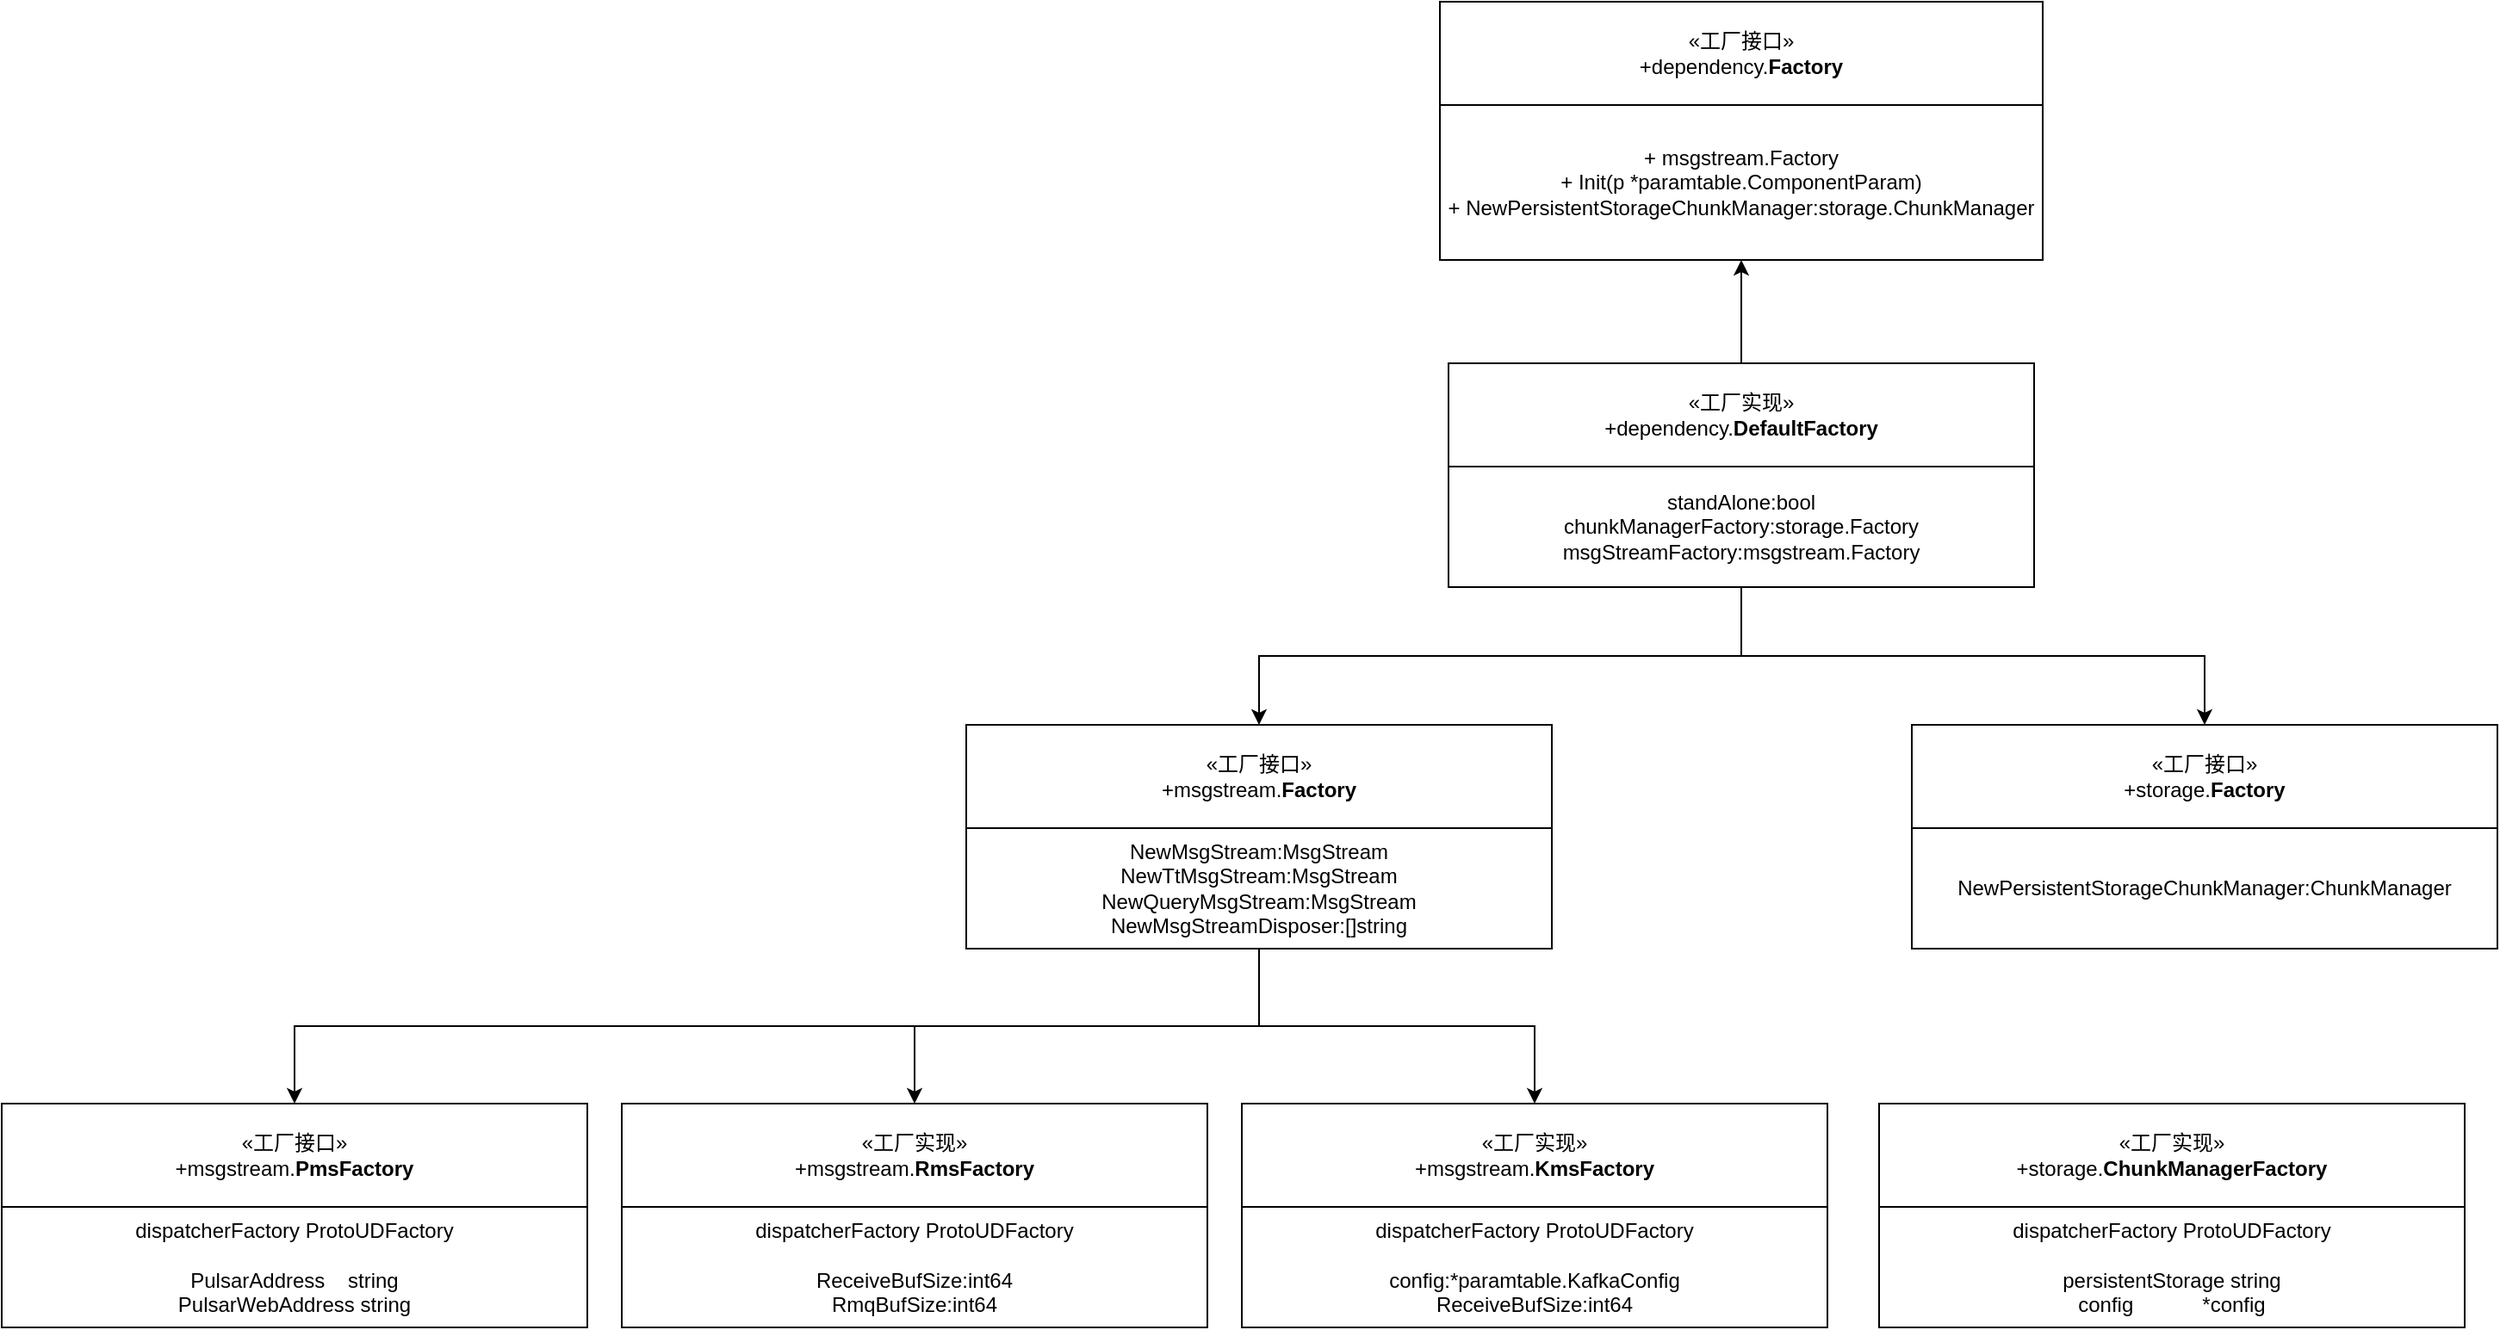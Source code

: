 <mxfile version="24.4.0" type="github">
  <diagram id="C5RBs43oDa-KdzZeNtuy" name="Page-1">
    <mxGraphModel dx="1820" dy="558" grid="1" gridSize="10" guides="1" tooltips="1" connect="1" arrows="1" fold="1" page="1" pageScale="1" pageWidth="827" pageHeight="1169" math="0" shadow="0">
      <root>
        <mxCell id="WIyWlLk6GJQsqaUBKTNV-0" />
        <mxCell id="WIyWlLk6GJQsqaUBKTNV-1" parent="WIyWlLk6GJQsqaUBKTNV-0" />
        <mxCell id="4CMxuWEoI2JvDdu6Hhsh-1" value="&lt;div&gt;&lt;br&gt;&lt;/div&gt;" style="html=1;whiteSpace=wrap;" vertex="1" parent="WIyWlLk6GJQsqaUBKTNV-1">
          <mxGeometry x="295" y="140" width="350" height="150" as="geometry" />
        </mxCell>
        <mxCell id="4CMxuWEoI2JvDdu6Hhsh-10" value="&lt;div&gt;+ msgstream.Factory&lt;br&gt;&lt;/div&gt;&lt;div&gt;+ Init(p *paramtable.ComponentParam)&lt;br&gt;&lt;/div&gt;&lt;div&gt;+ NewPersistentStorageChunkManager:storage.ChunkManager&lt;/div&gt;" style="html=1;whiteSpace=wrap;" vertex="1" parent="WIyWlLk6GJQsqaUBKTNV-1">
          <mxGeometry x="295" y="200" width="350" height="90" as="geometry" />
        </mxCell>
        <mxCell id="4CMxuWEoI2JvDdu6Hhsh-11" value="«工厂接口»&lt;div&gt;+dependency.&lt;b&gt;Factory&lt;br&gt;&lt;/b&gt;&lt;/div&gt;" style="html=1;whiteSpace=wrap;" vertex="1" parent="WIyWlLk6GJQsqaUBKTNV-1">
          <mxGeometry x="295" y="140" width="350" height="60" as="geometry" />
        </mxCell>
        <mxCell id="4CMxuWEoI2JvDdu6Hhsh-15" style="edgeStyle=orthogonalEdgeStyle;rounded=0;orthogonalLoop=1;jettySize=auto;html=1;entryX=0.5;entryY=1;entryDx=0;entryDy=0;" edge="1" parent="WIyWlLk6GJQsqaUBKTNV-1" source="4CMxuWEoI2JvDdu6Hhsh-12" target="4CMxuWEoI2JvDdu6Hhsh-10">
          <mxGeometry relative="1" as="geometry" />
        </mxCell>
        <mxCell id="4CMxuWEoI2JvDdu6Hhsh-12" value="&lt;div&gt;&lt;br&gt;&lt;/div&gt;" style="html=1;whiteSpace=wrap;" vertex="1" parent="WIyWlLk6GJQsqaUBKTNV-1">
          <mxGeometry x="300" y="350" width="340" height="130" as="geometry" />
        </mxCell>
        <mxCell id="4CMxuWEoI2JvDdu6Hhsh-19" style="edgeStyle=orthogonalEdgeStyle;rounded=0;orthogonalLoop=1;jettySize=auto;html=1;entryX=0.5;entryY=0;entryDx=0;entryDy=0;" edge="1" parent="WIyWlLk6GJQsqaUBKTNV-1" source="4CMxuWEoI2JvDdu6Hhsh-13" target="4CMxuWEoI2JvDdu6Hhsh-18">
          <mxGeometry relative="1" as="geometry" />
        </mxCell>
        <mxCell id="4CMxuWEoI2JvDdu6Hhsh-23" style="edgeStyle=orthogonalEdgeStyle;rounded=0;orthogonalLoop=1;jettySize=auto;html=1;" edge="1" parent="WIyWlLk6GJQsqaUBKTNV-1" source="4CMxuWEoI2JvDdu6Hhsh-13" target="4CMxuWEoI2JvDdu6Hhsh-22">
          <mxGeometry relative="1" as="geometry" />
        </mxCell>
        <mxCell id="4CMxuWEoI2JvDdu6Hhsh-13" value="&lt;div&gt;&lt;span style=&quot;background-color: initial;&quot;&gt;standAlone:&lt;/span&gt;&lt;span style=&quot;background-color: initial;&quot;&gt;bool&lt;/span&gt;&lt;/div&gt;&lt;div&gt;&lt;span style=&quot;background-color: initial;&quot;&gt;chunkManagerFactory:storage.Factory&lt;/span&gt;&lt;/div&gt;&lt;div&gt;msgStreamFactory:msgstream.Factory&lt;br&gt;&lt;/div&gt;" style="html=1;whiteSpace=wrap;" vertex="1" parent="WIyWlLk6GJQsqaUBKTNV-1">
          <mxGeometry x="300" y="410" width="340" height="70" as="geometry" />
        </mxCell>
        <mxCell id="4CMxuWEoI2JvDdu6Hhsh-14" value="«工厂实现»&lt;div&gt;+dependency.&lt;span style=&quot;background-color: initial;&quot;&gt;&lt;b&gt;DefaultFactory&lt;/b&gt;&lt;/span&gt;&lt;b&gt;&lt;br&gt;&lt;/b&gt;&lt;/div&gt;" style="html=1;whiteSpace=wrap;" vertex="1" parent="WIyWlLk6GJQsqaUBKTNV-1">
          <mxGeometry x="300" y="350" width="340" height="60" as="geometry" />
        </mxCell>
        <mxCell id="4CMxuWEoI2JvDdu6Hhsh-16" value="&lt;div&gt;&lt;br&gt;&lt;/div&gt;" style="html=1;whiteSpace=wrap;" vertex="1" parent="WIyWlLk6GJQsqaUBKTNV-1">
          <mxGeometry x="20" y="560" width="340" height="130" as="geometry" />
        </mxCell>
        <mxCell id="4CMxuWEoI2JvDdu6Hhsh-27" style="edgeStyle=orthogonalEdgeStyle;rounded=0;orthogonalLoop=1;jettySize=auto;html=1;entryX=0.5;entryY=0;entryDx=0;entryDy=0;exitX=0.5;exitY=1;exitDx=0;exitDy=0;" edge="1" parent="WIyWlLk6GJQsqaUBKTNV-1" source="4CMxuWEoI2JvDdu6Hhsh-17" target="4CMxuWEoI2JvDdu6Hhsh-26">
          <mxGeometry relative="1" as="geometry" />
        </mxCell>
        <mxCell id="4CMxuWEoI2JvDdu6Hhsh-31" style="edgeStyle=orthogonalEdgeStyle;rounded=0;orthogonalLoop=1;jettySize=auto;html=1;entryX=0.5;entryY=0;entryDx=0;entryDy=0;" edge="1" parent="WIyWlLk6GJQsqaUBKTNV-1" source="4CMxuWEoI2JvDdu6Hhsh-17" target="4CMxuWEoI2JvDdu6Hhsh-30">
          <mxGeometry relative="1" as="geometry" />
        </mxCell>
        <mxCell id="4CMxuWEoI2JvDdu6Hhsh-36" style="edgeStyle=orthogonalEdgeStyle;rounded=0;orthogonalLoop=1;jettySize=auto;html=1;entryX=0.5;entryY=0;entryDx=0;entryDy=0;" edge="1" parent="WIyWlLk6GJQsqaUBKTNV-1" source="4CMxuWEoI2JvDdu6Hhsh-17" target="4CMxuWEoI2JvDdu6Hhsh-34">
          <mxGeometry relative="1" as="geometry" />
        </mxCell>
        <mxCell id="4CMxuWEoI2JvDdu6Hhsh-17" value="&lt;div&gt;NewMsgStream:MsgStream&lt;br&gt;NewTtMsgStream:MsgStream&lt;br&gt;&lt;/div&gt;&lt;div&gt;NewQueryMsgStream:MsgStream&lt;br&gt;&lt;/div&gt;&lt;div&gt;NewMsgStreamDisposer:[]string&lt;br&gt;&lt;/div&gt;" style="html=1;whiteSpace=wrap;" vertex="1" parent="WIyWlLk6GJQsqaUBKTNV-1">
          <mxGeometry x="20" y="620" width="340" height="70" as="geometry" />
        </mxCell>
        <mxCell id="4CMxuWEoI2JvDdu6Hhsh-18" value="«工厂接口»&lt;div&gt;+msgstream.&lt;span style=&quot;background-color: initial;&quot;&gt;&lt;b&gt;Factory&lt;/b&gt;&lt;/span&gt;&lt;b&gt;&lt;br&gt;&lt;/b&gt;&lt;/div&gt;" style="html=1;whiteSpace=wrap;" vertex="1" parent="WIyWlLk6GJQsqaUBKTNV-1">
          <mxGeometry x="20" y="560" width="340" height="60" as="geometry" />
        </mxCell>
        <mxCell id="4CMxuWEoI2JvDdu6Hhsh-20" value="&lt;div&gt;&lt;br&gt;&lt;/div&gt;" style="html=1;whiteSpace=wrap;" vertex="1" parent="WIyWlLk6GJQsqaUBKTNV-1">
          <mxGeometry x="569" y="560" width="340" height="130" as="geometry" />
        </mxCell>
        <mxCell id="4CMxuWEoI2JvDdu6Hhsh-21" value="&lt;div&gt;NewPersistentStorageChunkManager:ChunkManager&lt;br&gt;&lt;/div&gt;" style="html=1;whiteSpace=wrap;" vertex="1" parent="WIyWlLk6GJQsqaUBKTNV-1">
          <mxGeometry x="569" y="620" width="340" height="70" as="geometry" />
        </mxCell>
        <mxCell id="4CMxuWEoI2JvDdu6Hhsh-22" value="«工厂接口»&lt;div&gt;+storage.&lt;span style=&quot;background-color: initial;&quot;&gt;&lt;b&gt;Factory&lt;/b&gt;&lt;/span&gt;&lt;b&gt;&lt;br&gt;&lt;/b&gt;&lt;/div&gt;" style="html=1;whiteSpace=wrap;" vertex="1" parent="WIyWlLk6GJQsqaUBKTNV-1">
          <mxGeometry x="569" y="560" width="340" height="60" as="geometry" />
        </mxCell>
        <mxCell id="4CMxuWEoI2JvDdu6Hhsh-24" value="&lt;div&gt;&lt;br&gt;&lt;/div&gt;" style="html=1;whiteSpace=wrap;" vertex="1" parent="WIyWlLk6GJQsqaUBKTNV-1">
          <mxGeometry x="-540" y="780" width="340" height="130" as="geometry" />
        </mxCell>
        <mxCell id="4CMxuWEoI2JvDdu6Hhsh-25" value="&lt;div&gt;dispatcherFactory ProtoUDFactory&lt;br&gt;&lt;/div&gt;&lt;div&gt;&lt;br&gt;&lt;/div&gt;&lt;div&gt;PulsarAddress&amp;nbsp; &amp;nbsp; string&lt;br&gt;&lt;/div&gt;&lt;div&gt;PulsarWebAddress string&lt;br&gt;&lt;/div&gt;" style="html=1;whiteSpace=wrap;" vertex="1" parent="WIyWlLk6GJQsqaUBKTNV-1">
          <mxGeometry x="-540" y="840" width="340" height="70" as="geometry" />
        </mxCell>
        <mxCell id="4CMxuWEoI2JvDdu6Hhsh-26" value="«工厂接口»&lt;div&gt;+msgstream.&lt;span style=&quot;background-color: initial;&quot;&gt;&lt;b&gt;PmsFactory&lt;/b&gt;&lt;/span&gt;&lt;b&gt;&lt;br&gt;&lt;/b&gt;&lt;/div&gt;" style="html=1;whiteSpace=wrap;" vertex="1" parent="WIyWlLk6GJQsqaUBKTNV-1">
          <mxGeometry x="-540" y="780" width="340" height="60" as="geometry" />
        </mxCell>
        <mxCell id="4CMxuWEoI2JvDdu6Hhsh-28" value="&lt;div&gt;&lt;br&gt;&lt;/div&gt;" style="html=1;whiteSpace=wrap;" vertex="1" parent="WIyWlLk6GJQsqaUBKTNV-1">
          <mxGeometry x="-180" y="780" width="340" height="130" as="geometry" />
        </mxCell>
        <mxCell id="4CMxuWEoI2JvDdu6Hhsh-29" value="&lt;div&gt;dispatcherFactory ProtoUDFactory&lt;br&gt;&lt;/div&gt;&lt;div&gt;&lt;br&gt;&lt;/div&gt;&lt;div&gt;ReceiveBufSize:int64&lt;br&gt;&lt;/div&gt;&lt;div&gt;RmqBufSize:int64&lt;br&gt;&lt;/div&gt;" style="html=1;whiteSpace=wrap;" vertex="1" parent="WIyWlLk6GJQsqaUBKTNV-1">
          <mxGeometry x="-180" y="840" width="340" height="70" as="geometry" />
        </mxCell>
        <mxCell id="4CMxuWEoI2JvDdu6Hhsh-30" value="«工厂实现»&lt;div&gt;+msgstream.&lt;span style=&quot;background-color: initial;&quot;&gt;&lt;b&gt;RmsFactory&lt;/b&gt;&lt;/span&gt;&lt;b&gt;&lt;br&gt;&lt;/b&gt;&lt;/div&gt;" style="html=1;whiteSpace=wrap;" vertex="1" parent="WIyWlLk6GJQsqaUBKTNV-1">
          <mxGeometry x="-180" y="780" width="340" height="60" as="geometry" />
        </mxCell>
        <mxCell id="4CMxuWEoI2JvDdu6Hhsh-32" value="&lt;div&gt;&lt;br&gt;&lt;/div&gt;" style="html=1;whiteSpace=wrap;" vertex="1" parent="WIyWlLk6GJQsqaUBKTNV-1">
          <mxGeometry x="180" y="780" width="340" height="130" as="geometry" />
        </mxCell>
        <mxCell id="4CMxuWEoI2JvDdu6Hhsh-33" value="&lt;div&gt;dispatcherFactory ProtoUDFactory&lt;br&gt;&lt;/div&gt;&lt;div&gt;&lt;br&gt;&lt;/div&gt;&lt;div&gt;config:*paramtable.KafkaConfig&lt;br&gt;&lt;/div&gt;&lt;div&gt;ReceiveBufSize:int64&lt;br&gt;&lt;/div&gt;" style="html=1;whiteSpace=wrap;" vertex="1" parent="WIyWlLk6GJQsqaUBKTNV-1">
          <mxGeometry x="180" y="840" width="340" height="70" as="geometry" />
        </mxCell>
        <mxCell id="4CMxuWEoI2JvDdu6Hhsh-34" value="«工厂实现»&lt;div&gt;+msgstream.&lt;span style=&quot;background-color: initial;&quot;&gt;&lt;b&gt;KmsFactory&lt;/b&gt;&lt;/span&gt;&lt;b&gt;&lt;br&gt;&lt;/b&gt;&lt;/div&gt;" style="html=1;whiteSpace=wrap;" vertex="1" parent="WIyWlLk6GJQsqaUBKTNV-1">
          <mxGeometry x="180" y="780" width="340" height="60" as="geometry" />
        </mxCell>
        <mxCell id="4CMxuWEoI2JvDdu6Hhsh-37" value="&lt;div&gt;&lt;br&gt;&lt;/div&gt;" style="html=1;whiteSpace=wrap;" vertex="1" parent="WIyWlLk6GJQsqaUBKTNV-1">
          <mxGeometry x="550" y="780" width="340" height="130" as="geometry" />
        </mxCell>
        <mxCell id="4CMxuWEoI2JvDdu6Hhsh-38" value="&lt;div&gt;dispatcherFactory ProtoUDFactory&lt;br&gt;&lt;/div&gt;&lt;div&gt;&lt;br&gt;&lt;/div&gt;&lt;div&gt;persistentStorage string&lt;br&gt;&lt;/div&gt;&lt;div&gt;config&amp;nbsp; &amp;nbsp; &amp;nbsp; &amp;nbsp; &amp;nbsp; &amp;nbsp; *config&lt;br&gt;&lt;/div&gt;" style="html=1;whiteSpace=wrap;" vertex="1" parent="WIyWlLk6GJQsqaUBKTNV-1">
          <mxGeometry x="550" y="840" width="340" height="70" as="geometry" />
        </mxCell>
        <mxCell id="4CMxuWEoI2JvDdu6Hhsh-39" value="«工厂实现»&lt;div&gt;+storage.&lt;span style=&quot;background-color: initial;&quot;&gt;&lt;b&gt;ChunkManagerFactory&lt;/b&gt;&lt;/span&gt;&lt;b&gt;&lt;br&gt;&lt;/b&gt;&lt;/div&gt;" style="html=1;whiteSpace=wrap;" vertex="1" parent="WIyWlLk6GJQsqaUBKTNV-1">
          <mxGeometry x="550" y="780" width="340" height="60" as="geometry" />
        </mxCell>
      </root>
    </mxGraphModel>
  </diagram>
</mxfile>
